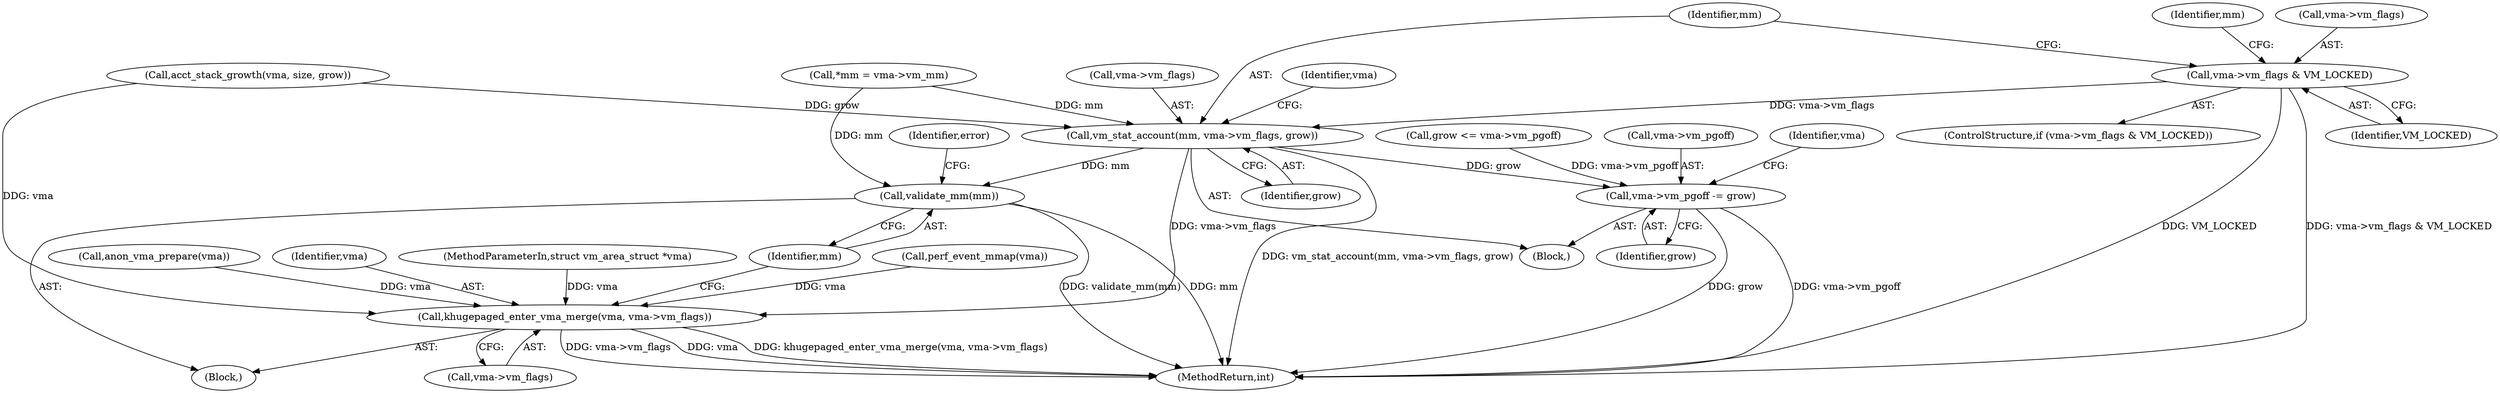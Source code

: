 digraph "0_linux_0a1d52994d440e21def1c2174932410b4f2a98a1@pointer" {
"1000230" [label="(Call,vma->vm_flags & VM_LOCKED)"];
"1000240" [label="(Call,vm_stat_account(mm, vma->vm_flags, grow))"];
"1000253" [label="(Call,vma->vm_pgoff -= grow)"];
"1000273" [label="(Call,khugepaged_enter_vma_merge(vma, vma->vm_flags))"];
"1000278" [label="(Call,validate_mm(mm))"];
"1000267" [label="(Call,perf_event_mmap(vma))"];
"1000109" [label="(Block,)"];
"1000275" [label="(Call,vma->vm_flags)"];
"1000169" [label="(Call,anon_vma_prepare(vma))"];
"1000257" [label="(Identifier,grow)"];
"1000278" [label="(Call,validate_mm(mm))"];
"1000223" [label="(Block,)"];
"1000216" [label="(Call,acct_stack_growth(vma, size, grow))"];
"1000111" [label="(Call,*mm = vma->vm_mm)"];
"1000240" [label="(Call,vm_stat_account(mm, vma->vm_flags, grow))"];
"1000229" [label="(ControlStructure,if (vma->vm_flags & VM_LOCKED))"];
"1000237" [label="(Identifier,mm)"];
"1000242" [label="(Call,vma->vm_flags)"];
"1000279" [label="(Identifier,mm)"];
"1000282" [label="(MethodReturn,int)"];
"1000231" [label="(Call,vma->vm_flags)"];
"1000245" [label="(Identifier,grow)"];
"1000241" [label="(Identifier,mm)"];
"1000274" [label="(Identifier,vma)"];
"1000273" [label="(Call,khugepaged_enter_vma_merge(vma, vma->vm_flags))"];
"1000208" [label="(Call,grow <= vma->vm_pgoff)"];
"1000254" [label="(Call,vma->vm_pgoff)"];
"1000230" [label="(Call,vma->vm_flags & VM_LOCKED)"];
"1000107" [label="(MethodParameterIn,struct vm_area_struct *vma)"];
"1000234" [label="(Identifier,VM_LOCKED)"];
"1000253" [label="(Call,vma->vm_pgoff -= grow)"];
"1000247" [label="(Identifier,vma)"];
"1000259" [label="(Identifier,vma)"];
"1000281" [label="(Identifier,error)"];
"1000230" -> "1000229"  [label="AST: "];
"1000230" -> "1000234"  [label="CFG: "];
"1000231" -> "1000230"  [label="AST: "];
"1000234" -> "1000230"  [label="AST: "];
"1000237" -> "1000230"  [label="CFG: "];
"1000241" -> "1000230"  [label="CFG: "];
"1000230" -> "1000282"  [label="DDG: VM_LOCKED"];
"1000230" -> "1000282"  [label="DDG: vma->vm_flags & VM_LOCKED"];
"1000230" -> "1000240"  [label="DDG: vma->vm_flags"];
"1000240" -> "1000223"  [label="AST: "];
"1000240" -> "1000245"  [label="CFG: "];
"1000241" -> "1000240"  [label="AST: "];
"1000242" -> "1000240"  [label="AST: "];
"1000245" -> "1000240"  [label="AST: "];
"1000247" -> "1000240"  [label="CFG: "];
"1000240" -> "1000282"  [label="DDG: vm_stat_account(mm, vma->vm_flags, grow)"];
"1000111" -> "1000240"  [label="DDG: mm"];
"1000216" -> "1000240"  [label="DDG: grow"];
"1000240" -> "1000253"  [label="DDG: grow"];
"1000240" -> "1000273"  [label="DDG: vma->vm_flags"];
"1000240" -> "1000278"  [label="DDG: mm"];
"1000253" -> "1000223"  [label="AST: "];
"1000253" -> "1000257"  [label="CFG: "];
"1000254" -> "1000253"  [label="AST: "];
"1000257" -> "1000253"  [label="AST: "];
"1000259" -> "1000253"  [label="CFG: "];
"1000253" -> "1000282"  [label="DDG: vma->vm_pgoff"];
"1000253" -> "1000282"  [label="DDG: grow"];
"1000208" -> "1000253"  [label="DDG: vma->vm_pgoff"];
"1000273" -> "1000109"  [label="AST: "];
"1000273" -> "1000275"  [label="CFG: "];
"1000274" -> "1000273"  [label="AST: "];
"1000275" -> "1000273"  [label="AST: "];
"1000279" -> "1000273"  [label="CFG: "];
"1000273" -> "1000282"  [label="DDG: vma->vm_flags"];
"1000273" -> "1000282"  [label="DDG: vma"];
"1000273" -> "1000282"  [label="DDG: khugepaged_enter_vma_merge(vma, vma->vm_flags)"];
"1000216" -> "1000273"  [label="DDG: vma"];
"1000267" -> "1000273"  [label="DDG: vma"];
"1000169" -> "1000273"  [label="DDG: vma"];
"1000107" -> "1000273"  [label="DDG: vma"];
"1000278" -> "1000109"  [label="AST: "];
"1000278" -> "1000279"  [label="CFG: "];
"1000279" -> "1000278"  [label="AST: "];
"1000281" -> "1000278"  [label="CFG: "];
"1000278" -> "1000282"  [label="DDG: validate_mm(mm)"];
"1000278" -> "1000282"  [label="DDG: mm"];
"1000111" -> "1000278"  [label="DDG: mm"];
}
